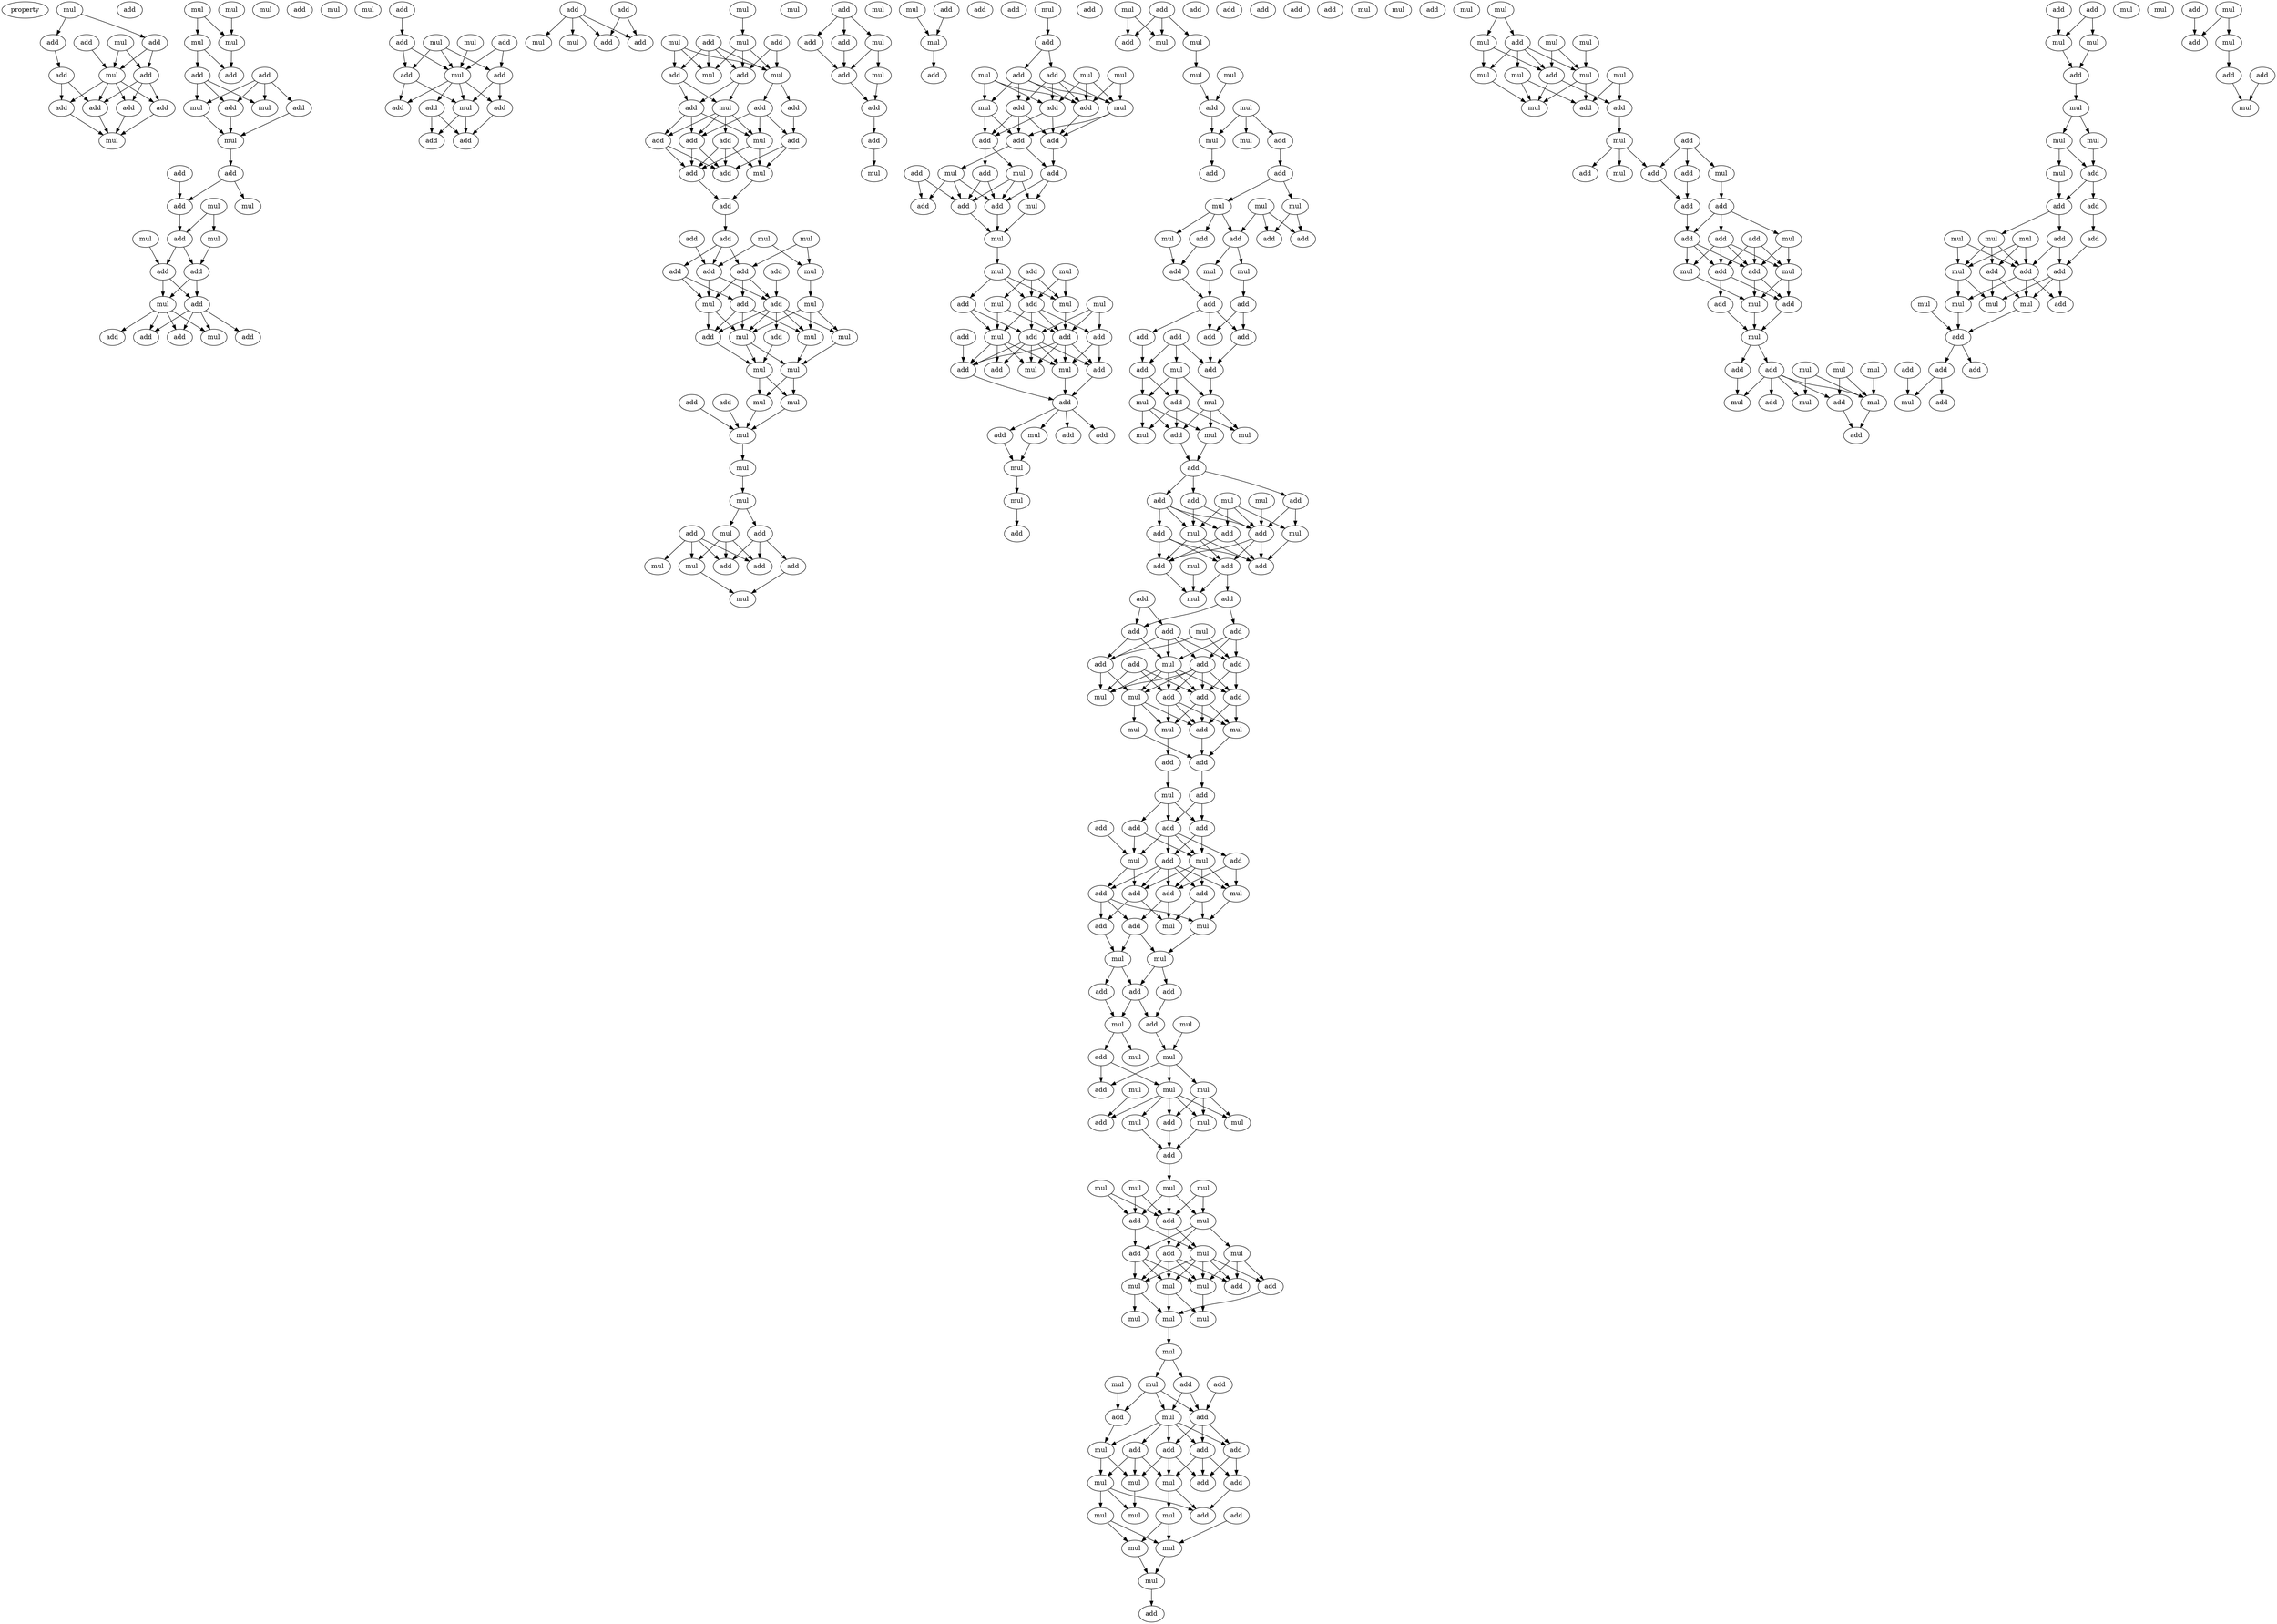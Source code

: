 digraph {
    node [fontcolor=black]
    property [mul=2,lf=1.5]
    0 [ label = mul ];
    1 [ label = add ];
    2 [ label = add ];
    3 [ label = add ];
    4 [ label = mul ];
    5 [ label = add ];
    6 [ label = add ];
    7 [ label = add ];
    8 [ label = mul ];
    9 [ label = add ];
    10 [ label = add ];
    11 [ label = add ];
    12 [ label = add ];
    13 [ label = mul ];
    14 [ label = mul ];
    15 [ label = mul ];
    16 [ label = mul ];
    17 [ label = mul ];
    18 [ label = add ];
    19 [ label = add ];
    20 [ label = add ];
    21 [ label = mul ];
    22 [ label = add ];
    23 [ label = mul ];
    24 [ label = add ];
    25 [ label = mul ];
    26 [ label = mul ];
    27 [ label = add ];
    28 [ label = add ];
    29 [ label = add ];
    30 [ label = add ];
    31 [ label = mul ];
    32 [ label = mul ];
    33 [ label = add ];
    34 [ label = mul ];
    35 [ label = mul ];
    36 [ label = add ];
    37 [ label = mul ];
    38 [ label = add ];
    39 [ label = add ];
    40 [ label = mul ];
    41 [ label = add ];
    42 [ label = add ];
    43 [ label = mul ];
    44 [ label = add ];
    45 [ label = add ];
    46 [ label = mul ];
    47 [ label = add ];
    48 [ label = add ];
    49 [ label = add ];
    50 [ label = mul ];
    51 [ label = mul ];
    52 [ label = mul ];
    53 [ label = add ];
    54 [ label = add ];
    55 [ label = mul ];
    56 [ label = add ];
    57 [ label = add ];
    58 [ label = add ];
    59 [ label = add ];
    60 [ label = add ];
    61 [ label = add ];
    62 [ label = add ];
    63 [ label = mul ];
    64 [ label = mul ];
    65 [ label = add ];
    66 [ label = add ];
    67 [ label = mul ];
    68 [ label = add ];
    69 [ label = mul ];
    70 [ label = add ];
    71 [ label = mul ];
    72 [ label = add ];
    73 [ label = mul ];
    74 [ label = mul ];
    75 [ label = add ];
    76 [ label = add ];
    77 [ label = mul ];
    78 [ label = add ];
    79 [ label = add ];
    80 [ label = add ];
    81 [ label = add ];
    82 [ label = add ];
    83 [ label = add ];
    84 [ label = mul ];
    85 [ label = add ];
    86 [ label = mul ];
    87 [ label = add ];
    88 [ label = add ];
    89 [ label = mul ];
    90 [ label = mul ];
    91 [ label = add ];
    92 [ label = add ];
    93 [ label = mul ];
    94 [ label = add ];
    95 [ label = add ];
    96 [ label = add ];
    97 [ label = add ];
    98 [ label = add ];
    99 [ label = mul ];
    100 [ label = add ];
    101 [ label = mul ];
    102 [ label = add ];
    103 [ label = add ];
    104 [ label = mul ];
    105 [ label = mul ];
    106 [ label = mul ];
    107 [ label = mul ];
    108 [ label = mul ];
    109 [ label = add ];
    110 [ label = add ];
    111 [ label = mul ];
    112 [ label = mul ];
    113 [ label = mul ];
    114 [ label = mul ];
    115 [ label = mul ];
    116 [ label = mul ];
    117 [ label = add ];
    118 [ label = mul ];
    119 [ label = add ];
    120 [ label = mul ];
    121 [ label = add ];
    122 [ label = mul ];
    123 [ label = add ];
    124 [ label = add ];
    125 [ label = mul ];
    126 [ label = add ];
    127 [ label = mul ];
    128 [ label = add ];
    129 [ label = mul ];
    130 [ label = add ];
    131 [ label = add ];
    132 [ label = mul ];
    133 [ label = add ];
    134 [ label = add ];
    135 [ label = mul ];
    136 [ label = mul ];
    137 [ label = add ];
    138 [ label = add ];
    139 [ label = add ];
    140 [ label = mul ];
    141 [ label = mul ];
    142 [ label = add ];
    143 [ label = add ];
    144 [ label = mul ];
    145 [ label = mul ];
    146 [ label = add ];
    147 [ label = mul ];
    148 [ label = add ];
    149 [ label = add ];
    150 [ label = add ];
    151 [ label = mul ];
    152 [ label = mul ];
    153 [ label = add ];
    154 [ label = add ];
    155 [ label = add ];
    156 [ label = add ];
    157 [ label = mul ];
    158 [ label = add ];
    159 [ label = mul ];
    160 [ label = add ];
    161 [ label = add ];
    162 [ label = mul ];
    163 [ label = add ];
    164 [ label = add ];
    165 [ label = add ];
    166 [ label = mul ];
    167 [ label = mul ];
    168 [ label = mul ];
    169 [ label = add ];
    170 [ label = mul ];
    171 [ label = mul ];
    172 [ label = add ];
    173 [ label = mul ];
    174 [ label = add ];
    175 [ label = add ];
    176 [ label = add ];
    177 [ label = mul ];
    178 [ label = add ];
    179 [ label = add ];
    180 [ label = add ];
    181 [ label = mul ];
    182 [ label = add ];
    183 [ label = add ];
    184 [ label = mul ];
    185 [ label = add ];
    186 [ label = add ];
    187 [ label = mul ];
    188 [ label = add ];
    189 [ label = add ];
    190 [ label = mul ];
    191 [ label = add ];
    192 [ label = mul ];
    193 [ label = add ];
    194 [ label = add ];
    195 [ label = mul ];
    196 [ label = add ];
    197 [ label = add ];
    198 [ label = mul ];
    199 [ label = mul ];
    200 [ label = add ];
    201 [ label = mul ];
    202 [ label = mul ];
    203 [ label = add ];
    204 [ label = mul ];
    205 [ label = mul ];
    206 [ label = mul ];
    207 [ label = add ];
    208 [ label = add ];
    209 [ label = add ];
    210 [ label = add ];
    211 [ label = mul ];
    212 [ label = mul ];
    213 [ label = mul ];
    214 [ label = mul ];
    215 [ label = add ];
    216 [ label = add ];
    217 [ label = add ];
    218 [ label = add ];
    219 [ label = mul ];
    220 [ label = add ];
    221 [ label = mul ];
    222 [ label = add ];
    223 [ label = add ];
    224 [ label = add ];
    225 [ label = add ];
    226 [ label = add ];
    227 [ label = add ];
    228 [ label = add ];
    229 [ label = add ];
    230 [ label = mul ];
    231 [ label = add ];
    232 [ label = mul ];
    233 [ label = mul ];
    234 [ label = add ];
    235 [ label = add ];
    236 [ label = mul ];
    237 [ label = mul ];
    238 [ label = mul ];
    239 [ label = add ];
    240 [ label = mul ];
    241 [ label = add ];
    242 [ label = mul ];
    243 [ label = add ];
    244 [ label = add ];
    245 [ label = mul ];
    246 [ label = add ];
    247 [ label = add ];
    248 [ label = mul ];
    249 [ label = add ];
    250 [ label = mul ];
    251 [ label = add ];
    252 [ label = add ];
    253 [ label = add ];
    254 [ label = add ];
    255 [ label = mul ];
    256 [ label = add ];
    257 [ label = add ];
    258 [ label = add ];
    259 [ label = add ];
    260 [ label = add ];
    261 [ label = mul ];
    262 [ label = add ];
    263 [ label = add ];
    264 [ label = mul ];
    265 [ label = add ];
    266 [ label = add ];
    267 [ label = add ];
    268 [ label = mul ];
    269 [ label = add ];
    270 [ label = add ];
    271 [ label = mul ];
    272 [ label = mul ];
    273 [ label = add ];
    274 [ label = mul ];
    275 [ label = mul ];
    276 [ label = add ];
    277 [ label = add ];
    278 [ label = mul ];
    279 [ label = mul ];
    280 [ label = add ];
    281 [ label = add ];
    282 [ label = add ];
    283 [ label = add ];
    284 [ label = add ];
    285 [ label = add ];
    286 [ label = add ];
    287 [ label = mul ];
    288 [ label = mul ];
    289 [ label = add ];
    290 [ label = add ];
    291 [ label = add ];
    292 [ label = add ];
    293 [ label = mul ];
    294 [ label = mul ];
    295 [ label = add ];
    296 [ label = mul ];
    297 [ label = add ];
    298 [ label = mul ];
    299 [ label = mul ];
    300 [ label = add ];
    301 [ label = add ];
    302 [ label = add ];
    303 [ label = mul ];
    304 [ label = mul ];
    305 [ label = add ];
    306 [ label = mul ];
    307 [ label = mul ];
    308 [ label = add ];
    309 [ label = mul ];
    310 [ label = add ];
    311 [ label = mul ];
    312 [ label = mul ];
    313 [ label = mul ];
    314 [ label = add ];
    315 [ label = add ];
    316 [ label = mul ];
    317 [ label = mul ];
    318 [ label = add ];
    319 [ label = mul ];
    320 [ label = mul ];
    321 [ label = mul ];
    322 [ label = mul ];
    323 [ label = mul ];
    324 [ label = add ];
    325 [ label = mul ];
    326 [ label = add ];
    327 [ label = mul ];
    328 [ label = add ];
    329 [ label = add ];
    330 [ label = mul ];
    331 [ label = mul ];
    332 [ label = mul ];
    333 [ label = add ];
    334 [ label = mul ];
    335 [ label = add ];
    336 [ label = mul ];
    337 [ label = mul ];
    338 [ label = mul ];
    339 [ label = mul ];
    340 [ label = mul ];
    341 [ label = add ];
    342 [ label = add ];
    343 [ label = add ];
    344 [ label = mul ];
    345 [ label = add ];
    346 [ label = add ];
    347 [ label = mul ];
    348 [ label = add ];
    349 [ label = add ];
    350 [ label = mul ];
    351 [ label = add ];
    352 [ label = add ];
    353 [ label = mul ];
    354 [ label = add ];
    355 [ label = mul ];
    356 [ label = mul ];
    357 [ label = add ];
    358 [ label = add ];
    359 [ label = add ];
    360 [ label = mul ];
    361 [ label = mul ];
    362 [ label = mul ];
    363 [ label = mul ];
    364 [ label = mul ];
    365 [ label = mul ];
    366 [ label = add ];
    367 [ label = mul ];
    368 [ label = mul ];
    369 [ label = mul ];
    370 [ label = mul ];
    371 [ label = mul ];
    372 [ label = add ];
    373 [ label = mul ];
    374 [ label = mul ];
    375 [ label = mul ];
    376 [ label = add ];
    377 [ label = mul ];
    378 [ label = mul ];
    379 [ label = add ];
    380 [ label = add ];
    381 [ label = add ];
    382 [ label = mul ];
    383 [ label = mul ];
    384 [ label = add ];
    385 [ label = mul ];
    386 [ label = add ];
    387 [ label = add ];
    388 [ label = add ];
    389 [ label = add ];
    390 [ label = mul ];
    391 [ label = add ];
    392 [ label = add ];
    393 [ label = add ];
    394 [ label = add ];
    395 [ label = mul ];
    396 [ label = mul ];
    397 [ label = add ];
    398 [ label = add ];
    399 [ label = add ];
    400 [ label = mul ];
    401 [ label = mul ];
    402 [ label = mul ];
    403 [ label = add ];
    404 [ label = mul ];
    405 [ label = mul ];
    406 [ label = add ];
    407 [ label = mul ];
    408 [ label = add ];
    409 [ label = mul ];
    410 [ label = mul ];
    411 [ label = add ];
    412 [ label = add ];
    413 [ label = add ];
    414 [ label = add ];
    415 [ label = mul ];
    416 [ label = mul ];
    417 [ label = add ];
    418 [ label = mul ];
    419 [ label = mul ];
    420 [ label = mul ];
    421 [ label = add ];
    422 [ label = mul ];
    423 [ label = add ];
    424 [ label = add ];
    425 [ label = mul ];
    426 [ label = add ];
    427 [ label = mul ];
    428 [ label = add ];
    429 [ label = mul ];
    430 [ label = add ];
    431 [ label = add ];
    432 [ label = mul ];
    433 [ label = add ];
    434 [ label = add ];
    435 [ label = mul ];
    436 [ label = mul ];
    437 [ label = mul ];
    438 [ label = mul ];
    439 [ label = add ];
    440 [ label = add ];
    441 [ label = mul ];
    442 [ label = add ];
    443 [ label = add ];
    444 [ label = mul ];
    445 [ label = add ];
    446 [ label = mul ];
    447 [ label = add ];
    448 [ label = mul ];
    449 [ label = add ];
    450 [ label = mul ];
    451 [ label = add ];
    452 [ label = add ];
    453 [ label = mul ];
    0 -> 3 [ name = 0 ];
    0 -> 5 [ name = 1 ];
    2 -> 8 [ name = 2 ];
    3 -> 7 [ name = 3 ];
    4 -> 6 [ name = 4 ];
    4 -> 8 [ name = 5 ];
    5 -> 6 [ name = 6 ];
    5 -> 8 [ name = 7 ];
    6 -> 10 [ name = 8 ];
    6 -> 11 [ name = 9 ];
    6 -> 12 [ name = 10 ];
    7 -> 9 [ name = 11 ];
    7 -> 10 [ name = 12 ];
    8 -> 9 [ name = 13 ];
    8 -> 10 [ name = 14 ];
    8 -> 11 [ name = 15 ];
    8 -> 12 [ name = 16 ];
    9 -> 13 [ name = 17 ];
    10 -> 13 [ name = 18 ];
    11 -> 13 [ name = 19 ];
    12 -> 13 [ name = 20 ];
    14 -> 16 [ name = 21 ];
    14 -> 17 [ name = 22 ];
    15 -> 17 [ name = 23 ];
    16 -> 18 [ name = 24 ];
    16 -> 20 [ name = 25 ];
    17 -> 18 [ name = 26 ];
    19 -> 22 [ name = 27 ];
    19 -> 23 [ name = 28 ];
    19 -> 24 [ name = 29 ];
    19 -> 25 [ name = 30 ];
    20 -> 22 [ name = 31 ];
    20 -> 23 [ name = 32 ];
    20 -> 25 [ name = 33 ];
    22 -> 26 [ name = 34 ];
    23 -> 26 [ name = 35 ];
    24 -> 26 [ name = 36 ];
    26 -> 28 [ name = 37 ];
    28 -> 30 [ name = 38 ];
    28 -> 31 [ name = 39 ];
    29 -> 30 [ name = 40 ];
    30 -> 33 [ name = 41 ];
    32 -> 33 [ name = 42 ];
    32 -> 34 [ name = 43 ];
    33 -> 36 [ name = 44 ];
    33 -> 38 [ name = 45 ];
    34 -> 38 [ name = 46 ];
    35 -> 36 [ name = 47 ];
    36 -> 39 [ name = 48 ];
    36 -> 40 [ name = 49 ];
    38 -> 39 [ name = 50 ];
    38 -> 40 [ name = 51 ];
    39 -> 41 [ name = 52 ];
    39 -> 42 [ name = 53 ];
    39 -> 43 [ name = 54 ];
    39 -> 44 [ name = 55 ];
    40 -> 41 [ name = 56 ];
    40 -> 42 [ name = 57 ];
    40 -> 43 [ name = 58 ];
    40 -> 45 [ name = 59 ];
    47 -> 49 [ name = 60 ];
    48 -> 52 [ name = 61 ];
    48 -> 54 [ name = 62 ];
    49 -> 52 [ name = 63 ];
    49 -> 53 [ name = 64 ];
    50 -> 52 [ name = 65 ];
    51 -> 52 [ name = 66 ];
    51 -> 53 [ name = 67 ];
    51 -> 54 [ name = 68 ];
    52 -> 55 [ name = 69 ];
    52 -> 56 [ name = 70 ];
    52 -> 57 [ name = 71 ];
    52 -> 58 [ name = 72 ];
    53 -> 55 [ name = 73 ];
    53 -> 58 [ name = 74 ];
    54 -> 55 [ name = 75 ];
    54 -> 56 [ name = 76 ];
    55 -> 59 [ name = 77 ];
    55 -> 60 [ name = 78 ];
    56 -> 60 [ name = 79 ];
    57 -> 59 [ name = 80 ];
    57 -> 60 [ name = 81 ];
    61 -> 63 [ name = 82 ];
    61 -> 64 [ name = 83 ];
    61 -> 65 [ name = 84 ];
    61 -> 66 [ name = 85 ];
    62 -> 65 [ name = 86 ];
    62 -> 66 [ name = 87 ];
    67 -> 71 [ name = 88 ];
    68 -> 72 [ name = 89 ];
    68 -> 73 [ name = 90 ];
    69 -> 73 [ name = 91 ];
    69 -> 74 [ name = 92 ];
    69 -> 75 [ name = 93 ];
    70 -> 72 [ name = 94 ];
    70 -> 73 [ name = 95 ];
    70 -> 74 [ name = 96 ];
    70 -> 75 [ name = 97 ];
    71 -> 72 [ name = 98 ];
    71 -> 73 [ name = 99 ];
    71 -> 74 [ name = 100 ];
    72 -> 77 [ name = 101 ];
    72 -> 78 [ name = 102 ];
    73 -> 76 [ name = 103 ];
    73 -> 79 [ name = 104 ];
    75 -> 77 [ name = 105 ];
    75 -> 78 [ name = 106 ];
    76 -> 83 [ name = 107 ];
    77 -> 80 [ name = 108 ];
    77 -> 81 [ name = 109 ];
    77 -> 82 [ name = 110 ];
    77 -> 84 [ name = 111 ];
    78 -> 81 [ name = 112 ];
    78 -> 82 [ name = 113 ];
    78 -> 84 [ name = 114 ];
    79 -> 81 [ name = 115 ];
    79 -> 83 [ name = 116 ];
    79 -> 84 [ name = 117 ];
    80 -> 85 [ name = 118 ];
    80 -> 86 [ name = 119 ];
    80 -> 87 [ name = 120 ];
    81 -> 85 [ name = 121 ];
    81 -> 87 [ name = 122 ];
    82 -> 85 [ name = 123 ];
    82 -> 87 [ name = 124 ];
    83 -> 86 [ name = 125 ];
    83 -> 87 [ name = 126 ];
    84 -> 85 [ name = 127 ];
    84 -> 86 [ name = 128 ];
    85 -> 88 [ name = 129 ];
    86 -> 88 [ name = 130 ];
    88 -> 91 [ name = 131 ];
    89 -> 93 [ name = 132 ];
    89 -> 97 [ name = 133 ];
    90 -> 93 [ name = 134 ];
    90 -> 94 [ name = 135 ];
    91 -> 94 [ name = 136 ];
    91 -> 95 [ name = 137 ];
    91 -> 97 [ name = 138 ];
    92 -> 97 [ name = 139 ];
    93 -> 101 [ name = 140 ];
    94 -> 98 [ name = 141 ];
    94 -> 99 [ name = 142 ];
    94 -> 100 [ name = 143 ];
    95 -> 99 [ name = 144 ];
    95 -> 100 [ name = 145 ];
    96 -> 98 [ name = 146 ];
    97 -> 98 [ name = 147 ];
    97 -> 99 [ name = 148 ];
    98 -> 102 [ name = 149 ];
    98 -> 103 [ name = 150 ];
    98 -> 104 [ name = 151 ];
    98 -> 105 [ name = 152 ];
    98 -> 106 [ name = 153 ];
    99 -> 103 [ name = 154 ];
    99 -> 105 [ name = 155 ];
    100 -> 103 [ name = 156 ];
    100 -> 104 [ name = 157 ];
    100 -> 105 [ name = 158 ];
    101 -> 104 [ name = 159 ];
    101 -> 105 [ name = 160 ];
    101 -> 106 [ name = 161 ];
    102 -> 107 [ name = 162 ];
    103 -> 107 [ name = 163 ];
    104 -> 108 [ name = 164 ];
    105 -> 107 [ name = 165 ];
    105 -> 108 [ name = 166 ];
    106 -> 108 [ name = 167 ];
    107 -> 111 [ name = 168 ];
    107 -> 112 [ name = 169 ];
    108 -> 111 [ name = 170 ];
    108 -> 112 [ name = 171 ];
    109 -> 113 [ name = 172 ];
    110 -> 113 [ name = 173 ];
    111 -> 113 [ name = 174 ];
    112 -> 113 [ name = 175 ];
    113 -> 115 [ name = 176 ];
    115 -> 116 [ name = 177 ];
    116 -> 118 [ name = 178 ];
    116 -> 119 [ name = 179 ];
    117 -> 120 [ name = 180 ];
    117 -> 121 [ name = 181 ];
    117 -> 122 [ name = 182 ];
    117 -> 124 [ name = 183 ];
    118 -> 120 [ name = 184 ];
    118 -> 121 [ name = 185 ];
    118 -> 124 [ name = 186 ];
    119 -> 121 [ name = 187 ];
    119 -> 123 [ name = 188 ];
    119 -> 124 [ name = 189 ];
    120 -> 125 [ name = 190 ];
    123 -> 125 [ name = 191 ];
    126 -> 128 [ name = 192 ];
    126 -> 129 [ name = 193 ];
    126 -> 130 [ name = 194 ];
    128 -> 131 [ name = 195 ];
    129 -> 131 [ name = 196 ];
    129 -> 132 [ name = 197 ];
    130 -> 131 [ name = 198 ];
    131 -> 133 [ name = 199 ];
    132 -> 133 [ name = 200 ];
    133 -> 134 [ name = 201 ];
    134 -> 136 [ name = 202 ];
    135 -> 140 [ name = 203 ];
    139 -> 140 [ name = 204 ];
    140 -> 142 [ name = 205 ];
    141 -> 143 [ name = 206 ];
    143 -> 146 [ name = 207 ];
    143 -> 148 [ name = 208 ];
    144 -> 150 [ name = 209 ];
    144 -> 151 [ name = 210 ];
    144 -> 153 [ name = 211 ];
    145 -> 150 [ name = 212 ];
    145 -> 152 [ name = 213 ];
    145 -> 153 [ name = 214 ];
    146 -> 149 [ name = 215 ];
    146 -> 150 [ name = 216 ];
    146 -> 151 [ name = 217 ];
    146 -> 153 [ name = 218 ];
    147 -> 151 [ name = 219 ];
    147 -> 153 [ name = 220 ];
    148 -> 149 [ name = 221 ];
    148 -> 151 [ name = 222 ];
    148 -> 152 [ name = 223 ];
    148 -> 153 [ name = 224 ];
    149 -> 154 [ name = 225 ];
    149 -> 155 [ name = 226 ];
    149 -> 156 [ name = 227 ];
    150 -> 154 [ name = 228 ];
    150 -> 155 [ name = 229 ];
    151 -> 155 [ name = 230 ];
    151 -> 156 [ name = 231 ];
    152 -> 154 [ name = 232 ];
    152 -> 156 [ name = 233 ];
    153 -> 155 [ name = 234 ];
    154 -> 159 [ name = 235 ];
    154 -> 160 [ name = 236 ];
    155 -> 161 [ name = 237 ];
    156 -> 157 [ name = 238 ];
    156 -> 161 [ name = 239 ];
    157 -> 163 [ name = 240 ];
    157 -> 164 [ name = 241 ];
    157 -> 165 [ name = 242 ];
    158 -> 164 [ name = 243 ];
    158 -> 165 [ name = 244 ];
    159 -> 162 [ name = 245 ];
    159 -> 163 [ name = 246 ];
    159 -> 164 [ name = 247 ];
    160 -> 163 [ name = 248 ];
    160 -> 164 [ name = 249 ];
    161 -> 162 [ name = 250 ];
    161 -> 163 [ name = 251 ];
    162 -> 166 [ name = 252 ];
    163 -> 166 [ name = 253 ];
    164 -> 166 [ name = 254 ];
    166 -> 167 [ name = 255 ];
    167 -> 172 [ name = 256 ];
    167 -> 173 [ name = 257 ];
    167 -> 174 [ name = 258 ];
    168 -> 173 [ name = 259 ];
    168 -> 174 [ name = 260 ];
    169 -> 170 [ name = 261 ];
    169 -> 173 [ name = 262 ];
    169 -> 174 [ name = 263 ];
    170 -> 177 [ name = 264 ];
    170 -> 178 [ name = 265 ];
    171 -> 175 [ name = 266 ];
    171 -> 176 [ name = 267 ];
    171 -> 178 [ name = 268 ];
    172 -> 176 [ name = 269 ];
    172 -> 177 [ name = 270 ];
    173 -> 178 [ name = 271 ];
    174 -> 175 [ name = 272 ];
    174 -> 176 [ name = 273 ];
    174 -> 177 [ name = 274 ];
    174 -> 178 [ name = 275 ];
    175 -> 182 [ name = 276 ];
    175 -> 184 [ name = 277 ];
    176 -> 180 [ name = 278 ];
    176 -> 181 [ name = 279 ];
    176 -> 182 [ name = 280 ];
    176 -> 183 [ name = 281 ];
    176 -> 184 [ name = 282 ];
    177 -> 180 [ name = 283 ];
    177 -> 181 [ name = 284 ];
    177 -> 183 [ name = 285 ];
    177 -> 184 [ name = 286 ];
    178 -> 181 [ name = 287 ];
    178 -> 182 [ name = 288 ];
    178 -> 183 [ name = 289 ];
    178 -> 184 [ name = 290 ];
    179 -> 183 [ name = 291 ];
    182 -> 185 [ name = 292 ];
    183 -> 185 [ name = 293 ];
    184 -> 185 [ name = 294 ];
    185 -> 186 [ name = 295 ];
    185 -> 187 [ name = 296 ];
    185 -> 188 [ name = 297 ];
    185 -> 189 [ name = 298 ];
    186 -> 190 [ name = 299 ];
    187 -> 190 [ name = 300 ];
    190 -> 192 [ name = 301 ];
    192 -> 193 [ name = 302 ];
    194 -> 197 [ name = 303 ];
    194 -> 198 [ name = 304 ];
    194 -> 199 [ name = 305 ];
    195 -> 197 [ name = 306 ];
    195 -> 198 [ name = 307 ];
    199 -> 202 [ name = 308 ];
    201 -> 203 [ name = 309 ];
    202 -> 203 [ name = 310 ];
    203 -> 206 [ name = 311 ];
    204 -> 205 [ name = 312 ];
    204 -> 206 [ name = 313 ];
    204 -> 208 [ name = 314 ];
    206 -> 209 [ name = 315 ];
    208 -> 210 [ name = 316 ];
    210 -> 211 [ name = 317 ];
    210 -> 213 [ name = 318 ];
    211 -> 214 [ name = 319 ];
    211 -> 215 [ name = 320 ];
    211 -> 218 [ name = 321 ];
    212 -> 216 [ name = 322 ];
    212 -> 217 [ name = 323 ];
    212 -> 218 [ name = 324 ];
    213 -> 216 [ name = 325 ];
    213 -> 217 [ name = 326 ];
    214 -> 220 [ name = 327 ];
    215 -> 220 [ name = 328 ];
    218 -> 219 [ name = 329 ];
    218 -> 221 [ name = 330 ];
    219 -> 222 [ name = 331 ];
    220 -> 223 [ name = 332 ];
    221 -> 223 [ name = 333 ];
    222 -> 224 [ name = 334 ];
    222 -> 226 [ name = 335 ];
    223 -> 224 [ name = 336 ];
    223 -> 225 [ name = 337 ];
    223 -> 226 [ name = 338 ];
    224 -> 229 [ name = 339 ];
    225 -> 228 [ name = 340 ];
    226 -> 229 [ name = 341 ];
    227 -> 228 [ name = 342 ];
    227 -> 229 [ name = 343 ];
    227 -> 230 [ name = 344 ];
    228 -> 231 [ name = 345 ];
    228 -> 233 [ name = 346 ];
    229 -> 232 [ name = 347 ];
    230 -> 231 [ name = 348 ];
    230 -> 232 [ name = 349 ];
    230 -> 233 [ name = 350 ];
    231 -> 235 [ name = 351 ];
    231 -> 236 [ name = 352 ];
    231 -> 237 [ name = 353 ];
    232 -> 235 [ name = 354 ];
    232 -> 236 [ name = 355 ];
    232 -> 238 [ name = 356 ];
    233 -> 235 [ name = 357 ];
    233 -> 237 [ name = 358 ];
    233 -> 238 [ name = 359 ];
    235 -> 239 [ name = 360 ];
    238 -> 239 [ name = 361 ];
    239 -> 241 [ name = 362 ];
    239 -> 243 [ name = 363 ];
    239 -> 244 [ name = 364 ];
    240 -> 246 [ name = 365 ];
    241 -> 246 [ name = 366 ];
    241 -> 248 [ name = 367 ];
    242 -> 245 [ name = 368 ];
    242 -> 246 [ name = 369 ];
    242 -> 247 [ name = 370 ];
    242 -> 248 [ name = 371 ];
    243 -> 246 [ name = 372 ];
    243 -> 247 [ name = 373 ];
    243 -> 248 [ name = 374 ];
    243 -> 249 [ name = 375 ];
    244 -> 245 [ name = 376 ];
    244 -> 246 [ name = 377 ];
    245 -> 251 [ name = 378 ];
    246 -> 251 [ name = 379 ];
    246 -> 252 [ name = 380 ];
    246 -> 253 [ name = 381 ];
    247 -> 251 [ name = 382 ];
    247 -> 252 [ name = 383 ];
    248 -> 251 [ name = 384 ];
    248 -> 252 [ name = 385 ];
    248 -> 253 [ name = 386 ];
    249 -> 251 [ name = 387 ];
    249 -> 252 [ name = 388 ];
    249 -> 253 [ name = 389 ];
    250 -> 255 [ name = 390 ];
    252 -> 255 [ name = 391 ];
    253 -> 254 [ name = 392 ];
    253 -> 255 [ name = 393 ];
    254 -> 257 [ name = 394 ];
    254 -> 259 [ name = 395 ];
    256 -> 257 [ name = 396 ];
    256 -> 260 [ name = 397 ];
    257 -> 264 [ name = 398 ];
    257 -> 266 [ name = 399 ];
    259 -> 262 [ name = 400 ];
    259 -> 263 [ name = 401 ];
    259 -> 264 [ name = 402 ];
    260 -> 262 [ name = 403 ];
    260 -> 263 [ name = 404 ];
    260 -> 264 [ name = 405 ];
    260 -> 266 [ name = 406 ];
    261 -> 263 [ name = 407 ];
    261 -> 266 [ name = 408 ];
    262 -> 267 [ name = 409 ];
    262 -> 268 [ name = 410 ];
    262 -> 269 [ name = 411 ];
    262 -> 270 [ name = 412 ];
    262 -> 271 [ name = 413 ];
    263 -> 267 [ name = 414 ];
    263 -> 269 [ name = 415 ];
    264 -> 267 [ name = 416 ];
    264 -> 268 [ name = 417 ];
    264 -> 269 [ name = 418 ];
    264 -> 270 [ name = 419 ];
    264 -> 271 [ name = 420 ];
    265 -> 267 [ name = 421 ];
    265 -> 268 [ name = 422 ];
    265 -> 270 [ name = 423 ];
    266 -> 268 [ name = 424 ];
    266 -> 271 [ name = 425 ];
    267 -> 272 [ name = 426 ];
    267 -> 273 [ name = 427 ];
    267 -> 275 [ name = 428 ];
    269 -> 272 [ name = 429 ];
    269 -> 273 [ name = 430 ];
    270 -> 272 [ name = 431 ];
    270 -> 273 [ name = 432 ];
    270 -> 275 [ name = 433 ];
    271 -> 273 [ name = 434 ];
    271 -> 274 [ name = 435 ];
    271 -> 275 [ name = 436 ];
    272 -> 277 [ name = 437 ];
    273 -> 277 [ name = 438 ];
    274 -> 277 [ name = 439 ];
    275 -> 276 [ name = 440 ];
    276 -> 279 [ name = 441 ];
    277 -> 280 [ name = 442 ];
    279 -> 281 [ name = 443 ];
    279 -> 283 [ name = 444 ];
    279 -> 284 [ name = 445 ];
    280 -> 281 [ name = 446 ];
    280 -> 284 [ name = 447 ];
    281 -> 285 [ name = 448 ];
    281 -> 286 [ name = 449 ];
    281 -> 287 [ name = 450 ];
    281 -> 288 [ name = 451 ];
    282 -> 287 [ name = 452 ];
    283 -> 287 [ name = 453 ];
    283 -> 288 [ name = 454 ];
    284 -> 285 [ name = 455 ];
    284 -> 288 [ name = 456 ];
    285 -> 289 [ name = 457 ];
    285 -> 290 [ name = 458 ];
    285 -> 291 [ name = 459 ];
    285 -> 292 [ name = 460 ];
    285 -> 293 [ name = 461 ];
    286 -> 289 [ name = 462 ];
    286 -> 293 [ name = 463 ];
    287 -> 290 [ name = 464 ];
    287 -> 291 [ name = 465 ];
    288 -> 289 [ name = 466 ];
    288 -> 291 [ name = 467 ];
    288 -> 292 [ name = 468 ];
    288 -> 293 [ name = 469 ];
    289 -> 295 [ name = 470 ];
    289 -> 296 [ name = 471 ];
    290 -> 294 [ name = 472 ];
    290 -> 295 [ name = 473 ];
    290 -> 297 [ name = 474 ];
    291 -> 296 [ name = 475 ];
    291 -> 297 [ name = 476 ];
    292 -> 294 [ name = 477 ];
    292 -> 296 [ name = 478 ];
    293 -> 294 [ name = 479 ];
    294 -> 299 [ name = 480 ];
    295 -> 298 [ name = 481 ];
    295 -> 299 [ name = 482 ];
    297 -> 298 [ name = 483 ];
    298 -> 300 [ name = 484 ];
    298 -> 301 [ name = 485 ];
    299 -> 301 [ name = 486 ];
    299 -> 302 [ name = 487 ];
    300 -> 304 [ name = 488 ];
    301 -> 304 [ name = 489 ];
    301 -> 305 [ name = 490 ];
    302 -> 305 [ name = 491 ];
    303 -> 306 [ name = 492 ];
    304 -> 307 [ name = 493 ];
    304 -> 308 [ name = 494 ];
    305 -> 306 [ name = 495 ];
    306 -> 310 [ name = 496 ];
    306 -> 311 [ name = 497 ];
    306 -> 312 [ name = 498 ];
    308 -> 310 [ name = 499 ];
    308 -> 312 [ name = 500 ];
    309 -> 314 [ name = 501 ];
    311 -> 315 [ name = 502 ];
    311 -> 316 [ name = 503 ];
    311 -> 317 [ name = 504 ];
    312 -> 313 [ name = 505 ];
    312 -> 314 [ name = 506 ];
    312 -> 315 [ name = 507 ];
    312 -> 316 [ name = 508 ];
    312 -> 317 [ name = 509 ];
    313 -> 318 [ name = 510 ];
    315 -> 318 [ name = 511 ];
    316 -> 318 [ name = 512 ];
    318 -> 319 [ name = 513 ];
    319 -> 324 [ name = 514 ];
    319 -> 325 [ name = 515 ];
    319 -> 326 [ name = 516 ];
    320 -> 324 [ name = 517 ];
    320 -> 326 [ name = 518 ];
    321 -> 325 [ name = 519 ];
    321 -> 326 [ name = 520 ];
    322 -> 324 [ name = 521 ];
    322 -> 326 [ name = 522 ];
    324 -> 327 [ name = 523 ];
    324 -> 329 [ name = 524 ];
    325 -> 328 [ name = 525 ];
    325 -> 329 [ name = 526 ];
    325 -> 330 [ name = 527 ];
    326 -> 327 [ name = 528 ];
    326 -> 328 [ name = 529 ];
    327 -> 331 [ name = 530 ];
    327 -> 332 [ name = 531 ];
    327 -> 333 [ name = 532 ];
    327 -> 334 [ name = 533 ];
    327 -> 335 [ name = 534 ];
    328 -> 331 [ name = 535 ];
    328 -> 332 [ name = 536 ];
    328 -> 334 [ name = 537 ];
    328 -> 335 [ name = 538 ];
    329 -> 331 [ name = 539 ];
    329 -> 332 [ name = 540 ];
    329 -> 334 [ name = 541 ];
    330 -> 333 [ name = 542 ];
    330 -> 334 [ name = 543 ];
    330 -> 335 [ name = 544 ];
    331 -> 336 [ name = 545 ];
    331 -> 337 [ name = 546 ];
    332 -> 336 [ name = 547 ];
    332 -> 338 [ name = 548 ];
    333 -> 336 [ name = 549 ];
    334 -> 338 [ name = 550 ];
    336 -> 339 [ name = 551 ];
    339 -> 340 [ name = 552 ];
    339 -> 341 [ name = 553 ];
    340 -> 345 [ name = 554 ];
    340 -> 346 [ name = 555 ];
    340 -> 347 [ name = 556 ];
    341 -> 346 [ name = 557 ];
    341 -> 347 [ name = 558 ];
    343 -> 346 [ name = 559 ];
    344 -> 345 [ name = 560 ];
    345 -> 350 [ name = 561 ];
    346 -> 348 [ name = 562 ];
    346 -> 351 [ name = 563 ];
    346 -> 352 [ name = 564 ];
    347 -> 348 [ name = 565 ];
    347 -> 349 [ name = 566 ];
    347 -> 350 [ name = 567 ];
    347 -> 351 [ name = 568 ];
    347 -> 352 [ name = 569 ];
    348 -> 354 [ name = 570 ];
    348 -> 357 [ name = 571 ];
    349 -> 353 [ name = 572 ];
    349 -> 355 [ name = 573 ];
    349 -> 356 [ name = 574 ];
    350 -> 353 [ name = 575 ];
    350 -> 356 [ name = 576 ];
    351 -> 355 [ name = 577 ];
    351 -> 356 [ name = 578 ];
    351 -> 357 [ name = 579 ];
    352 -> 354 [ name = 580 ];
    352 -> 355 [ name = 581 ];
    352 -> 357 [ name = 582 ];
    353 -> 358 [ name = 583 ];
    353 -> 360 [ name = 584 ];
    353 -> 361 [ name = 585 ];
    354 -> 358 [ name = 586 ];
    355 -> 358 [ name = 587 ];
    355 -> 362 [ name = 588 ];
    356 -> 361 [ name = 589 ];
    359 -> 364 [ name = 590 ];
    360 -> 363 [ name = 591 ];
    360 -> 364 [ name = 592 ];
    362 -> 363 [ name = 593 ];
    362 -> 364 [ name = 594 ];
    363 -> 365 [ name = 595 ];
    364 -> 365 [ name = 596 ];
    365 -> 366 [ name = 597 ];
    368 -> 370 [ name = 598 ];
    368 -> 372 [ name = 599 ];
    369 -> 377 [ name = 600 ];
    370 -> 373 [ name = 601 ];
    370 -> 376 [ name = 602 ];
    371 -> 376 [ name = 603 ];
    371 -> 377 [ name = 604 ];
    372 -> 373 [ name = 605 ];
    372 -> 375 [ name = 606 ];
    372 -> 376 [ name = 607 ];
    372 -> 377 [ name = 608 ];
    373 -> 378 [ name = 609 ];
    374 -> 379 [ name = 610 ];
    374 -> 380 [ name = 611 ];
    375 -> 378 [ name = 612 ];
    375 -> 379 [ name = 613 ];
    376 -> 378 [ name = 614 ];
    376 -> 380 [ name = 615 ];
    377 -> 378 [ name = 616 ];
    377 -> 379 [ name = 617 ];
    380 -> 382 [ name = 618 ];
    381 -> 384 [ name = 619 ];
    381 -> 385 [ name = 620 ];
    381 -> 386 [ name = 621 ];
    382 -> 383 [ name = 622 ];
    382 -> 386 [ name = 623 ];
    382 -> 387 [ name = 624 ];
    384 -> 389 [ name = 625 ];
    385 -> 388 [ name = 626 ];
    386 -> 389 [ name = 627 ];
    388 -> 390 [ name = 628 ];
    388 -> 391 [ name = 629 ];
    388 -> 393 [ name = 630 ];
    389 -> 391 [ name = 631 ];
    390 -> 395 [ name = 632 ];
    390 -> 397 [ name = 633 ];
    391 -> 394 [ name = 634 ];
    391 -> 396 [ name = 635 ];
    391 -> 397 [ name = 636 ];
    392 -> 394 [ name = 637 ];
    392 -> 395 [ name = 638 ];
    392 -> 397 [ name = 639 ];
    393 -> 394 [ name = 640 ];
    393 -> 395 [ name = 641 ];
    393 -> 396 [ name = 642 ];
    393 -> 397 [ name = 643 ];
    394 -> 398 [ name = 644 ];
    394 -> 399 [ name = 645 ];
    395 -> 399 [ name = 646 ];
    395 -> 400 [ name = 647 ];
    396 -> 400 [ name = 648 ];
    397 -> 399 [ name = 649 ];
    397 -> 400 [ name = 650 ];
    398 -> 401 [ name = 651 ];
    399 -> 401 [ name = 652 ];
    400 -> 401 [ name = 653 ];
    401 -> 403 [ name = 654 ];
    401 -> 406 [ name = 655 ];
    402 -> 407 [ name = 656 ];
    402 -> 411 [ name = 657 ];
    403 -> 407 [ name = 658 ];
    403 -> 408 [ name = 659 ];
    403 -> 409 [ name = 660 ];
    403 -> 410 [ name = 661 ];
    403 -> 411 [ name = 662 ];
    404 -> 407 [ name = 663 ];
    404 -> 409 [ name = 664 ];
    405 -> 407 [ name = 665 ];
    406 -> 410 [ name = 666 ];
    407 -> 412 [ name = 667 ];
    411 -> 412 [ name = 668 ];
    413 -> 415 [ name = 669 ];
    414 -> 415 [ name = 670 ];
    414 -> 416 [ name = 671 ];
    415 -> 417 [ name = 672 ];
    416 -> 417 [ name = 673 ];
    417 -> 418 [ name = 674 ];
    418 -> 419 [ name = 675 ];
    418 -> 420 [ name = 676 ];
    419 -> 421 [ name = 677 ];
    419 -> 422 [ name = 678 ];
    420 -> 421 [ name = 679 ];
    421 -> 423 [ name = 680 ];
    421 -> 424 [ name = 681 ];
    422 -> 424 [ name = 682 ];
    423 -> 428 [ name = 683 ];
    424 -> 426 [ name = 684 ];
    424 -> 427 [ name = 685 ];
    425 -> 431 [ name = 686 ];
    425 -> 432 [ name = 687 ];
    425 -> 433 [ name = 688 ];
    426 -> 430 [ name = 689 ];
    426 -> 433 [ name = 690 ];
    427 -> 431 [ name = 691 ];
    427 -> 432 [ name = 692 ];
    427 -> 433 [ name = 693 ];
    428 -> 430 [ name = 694 ];
    429 -> 432 [ name = 695 ];
    429 -> 433 [ name = 696 ];
    430 -> 434 [ name = 697 ];
    430 -> 435 [ name = 698 ];
    430 -> 436 [ name = 699 ];
    431 -> 435 [ name = 700 ];
    431 -> 436 [ name = 701 ];
    432 -> 435 [ name = 702 ];
    432 -> 438 [ name = 703 ];
    433 -> 434 [ name = 704 ];
    433 -> 436 [ name = 705 ];
    433 -> 438 [ name = 706 ];
    436 -> 439 [ name = 707 ];
    437 -> 439 [ name = 708 ];
    438 -> 439 [ name = 709 ];
    439 -> 442 [ name = 710 ];
    439 -> 443 [ name = 711 ];
    440 -> 444 [ name = 712 ];
    442 -> 444 [ name = 713 ];
    442 -> 445 [ name = 714 ];
    447 -> 449 [ name = 715 ];
    448 -> 449 [ name = 716 ];
    448 -> 450 [ name = 717 ];
    450 -> 452 [ name = 718 ];
    451 -> 453 [ name = 719 ];
    452 -> 453 [ name = 720 ];
}
